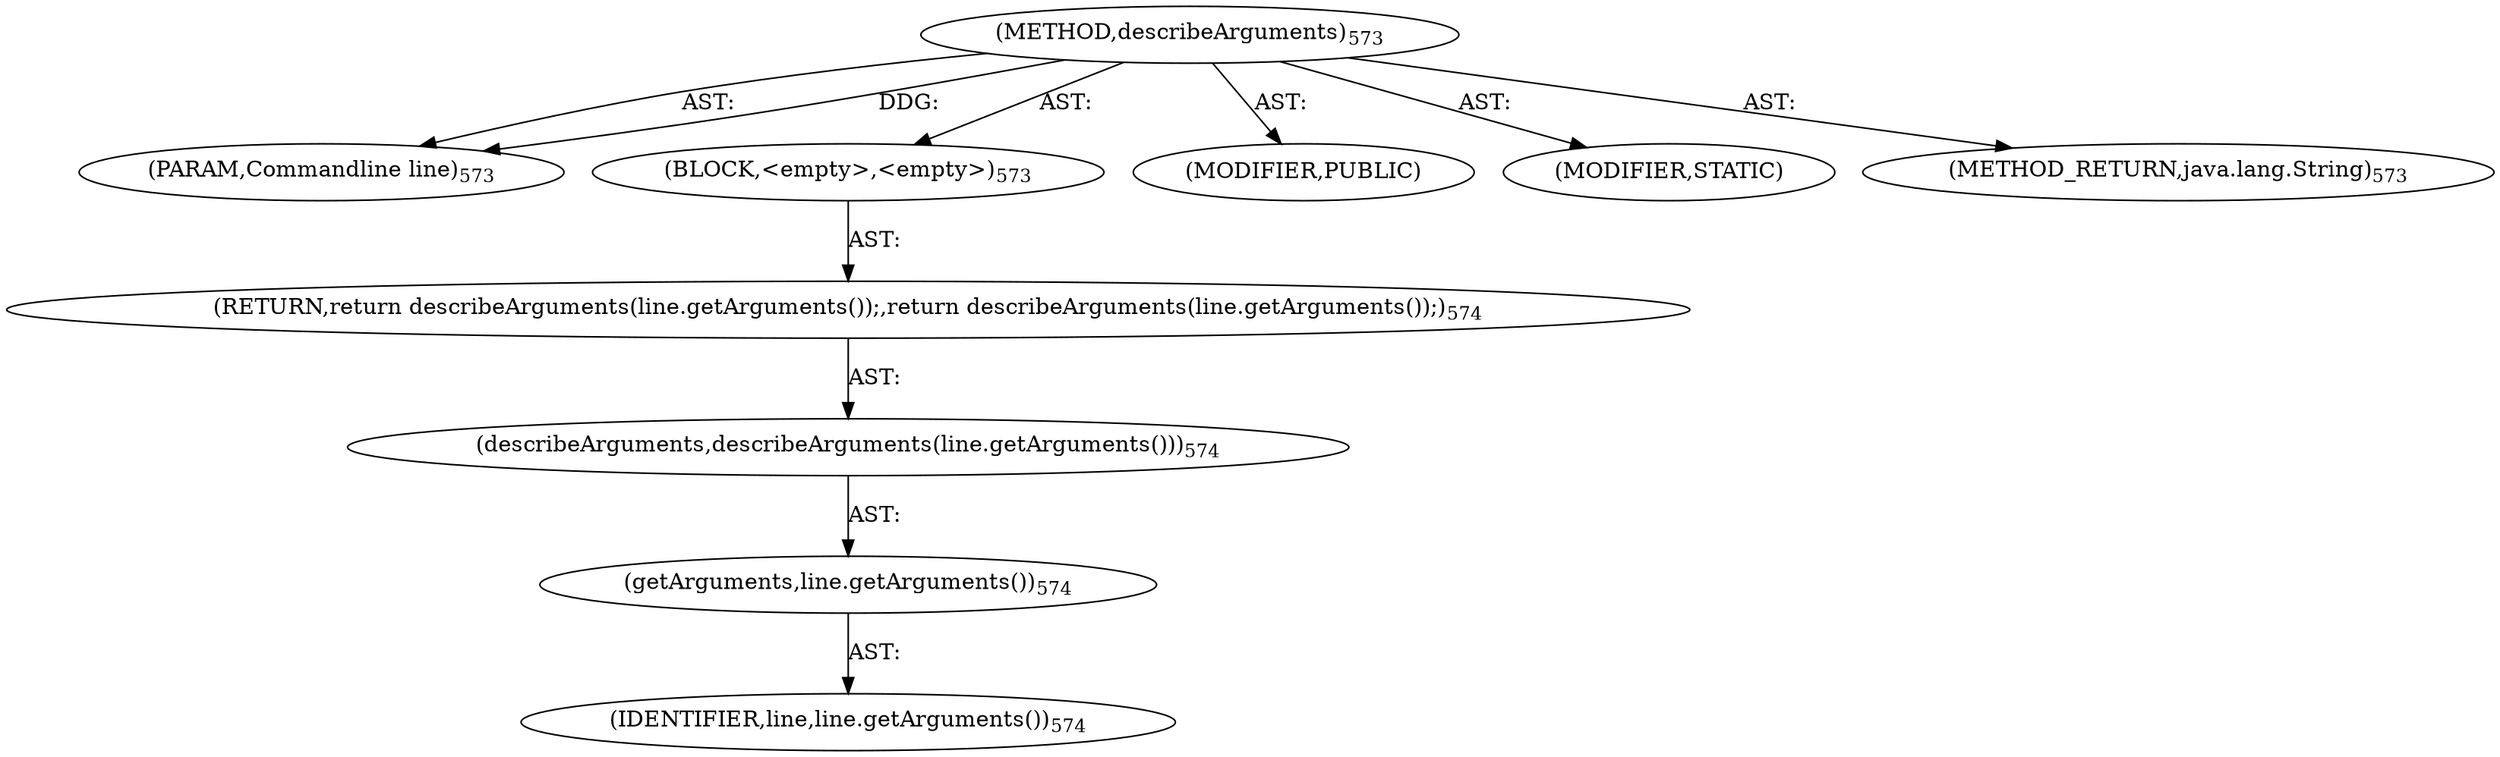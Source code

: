 digraph "describeArguments" {  
"111669149728" [label = <(METHOD,describeArguments)<SUB>573</SUB>> ]
"115964117037" [label = <(PARAM,Commandline line)<SUB>573</SUB>> ]
"25769803855" [label = <(BLOCK,&lt;empty&gt;,&lt;empty&gt;)<SUB>573</SUB>> ]
"146028888087" [label = <(RETURN,return describeArguments(line.getArguments());,return describeArguments(line.getArguments());)<SUB>574</SUB>> ]
"30064771363" [label = <(describeArguments,describeArguments(line.getArguments()))<SUB>574</SUB>> ]
"30064771364" [label = <(getArguments,line.getArguments())<SUB>574</SUB>> ]
"68719476967" [label = <(IDENTIFIER,line,line.getArguments())<SUB>574</SUB>> ]
"133143986248" [label = <(MODIFIER,PUBLIC)> ]
"133143986249" [label = <(MODIFIER,STATIC)> ]
"128849018912" [label = <(METHOD_RETURN,java.lang.String)<SUB>573</SUB>> ]
  "111669149728" -> "115964117037"  [ label = "AST: "] 
  "111669149728" -> "25769803855"  [ label = "AST: "] 
  "111669149728" -> "133143986248"  [ label = "AST: "] 
  "111669149728" -> "133143986249"  [ label = "AST: "] 
  "111669149728" -> "128849018912"  [ label = "AST: "] 
  "25769803855" -> "146028888087"  [ label = "AST: "] 
  "146028888087" -> "30064771363"  [ label = "AST: "] 
  "30064771363" -> "30064771364"  [ label = "AST: "] 
  "30064771364" -> "68719476967"  [ label = "AST: "] 
  "111669149728" -> "115964117037"  [ label = "DDG: "] 
}
